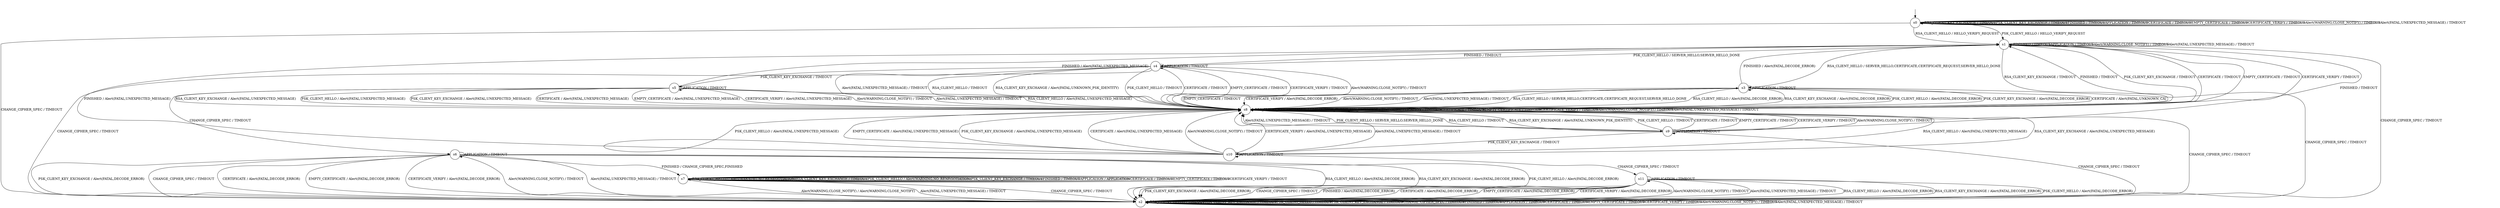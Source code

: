 digraph g {
__start0 [label="" shape="none"];

	s0 [shape="circle" label="s0"];
	s1 [shape="circle" label="s1"];
	s2 [shape="circle" label="s2"];
	s3 [shape="circle" label="s3"];
	s4 [shape="circle" label="s4"];
	s5 [shape="circle" label="s5"];
	s6 [shape="circle" label="s6"];
	s7 [shape="circle" label="s7"];
	s8 [shape="circle" label="s8"];
	s9 [shape="circle" label="s9"];
	s10 [shape="circle" label="s10"];
	s11 [shape="circle" label="s11"];
	s0 -> s1 [label="RSA_CLIENT_HELLO / HELLO_VERIFY_REQUEST"];
	s0 -> s0 [label="RSA_CLIENT_KEY_EXCHANGE / TIMEOUT"];
	s0 -> s1 [label="PSK_CLIENT_HELLO / HELLO_VERIFY_REQUEST"];
	s0 -> s0 [label="PSK_CLIENT_KEY_EXCHANGE / TIMEOUT"];
	s0 -> s2 [label="CHANGE_CIPHER_SPEC / TIMEOUT"];
	s0 -> s0 [label="FINISHED / TIMEOUT"];
	s0 -> s0 [label="APPLICATION / TIMEOUT"];
	s0 -> s0 [label="CERTIFICATE / TIMEOUT"];
	s0 -> s0 [label="EMPTY_CERTIFICATE / TIMEOUT"];
	s0 -> s0 [label="CERTIFICATE_VERIFY / TIMEOUT"];
	s0 -> s0 [label="Alert(WARNING,CLOSE_NOTIFY) / TIMEOUT"];
	s0 -> s0 [label="Alert(FATAL,UNEXPECTED_MESSAGE) / TIMEOUT"];
	s1 -> s3 [label="RSA_CLIENT_HELLO / SERVER_HELLO,CERTIFICATE,CERTIFICATE_REQUEST,SERVER_HELLO_DONE"];
	s1 -> s8 [label="RSA_CLIENT_KEY_EXCHANGE / TIMEOUT"];
	s1 -> s4 [label="PSK_CLIENT_HELLO / SERVER_HELLO,SERVER_HELLO_DONE"];
	s1 -> s8 [label="PSK_CLIENT_KEY_EXCHANGE / TIMEOUT"];
	s1 -> s2 [label="CHANGE_CIPHER_SPEC / TIMEOUT"];
	s1 -> s1 [label="FINISHED / TIMEOUT"];
	s1 -> s1 [label="APPLICATION / TIMEOUT"];
	s1 -> s8 [label="CERTIFICATE / TIMEOUT"];
	s1 -> s8 [label="EMPTY_CERTIFICATE / TIMEOUT"];
	s1 -> s8 [label="CERTIFICATE_VERIFY / TIMEOUT"];
	s1 -> s1 [label="Alert(WARNING,CLOSE_NOTIFY) / TIMEOUT"];
	s1 -> s1 [label="Alert(FATAL,UNEXPECTED_MESSAGE) / TIMEOUT"];
	s2 -> s2 [label="RSA_CLIENT_HELLO / TIMEOUT"];
	s2 -> s2 [label="RSA_CLIENT_KEY_EXCHANGE / TIMEOUT"];
	s2 -> s2 [label="PSK_CLIENT_HELLO / TIMEOUT"];
	s2 -> s2 [label="PSK_CLIENT_KEY_EXCHANGE / TIMEOUT"];
	s2 -> s2 [label="CHANGE_CIPHER_SPEC / TIMEOUT"];
	s2 -> s2 [label="FINISHED / TIMEOUT"];
	s2 -> s2 [label="APPLICATION / TIMEOUT"];
	s2 -> s2 [label="CERTIFICATE / TIMEOUT"];
	s2 -> s2 [label="EMPTY_CERTIFICATE / TIMEOUT"];
	s2 -> s2 [label="CERTIFICATE_VERIFY / TIMEOUT"];
	s2 -> s2 [label="Alert(WARNING,CLOSE_NOTIFY) / TIMEOUT"];
	s2 -> s2 [label="Alert(FATAL,UNEXPECTED_MESSAGE) / TIMEOUT"];
	s3 -> s8 [label="RSA_CLIENT_HELLO / Alert(FATAL,DECODE_ERROR)"];
	s3 -> s8 [label="RSA_CLIENT_KEY_EXCHANGE / Alert(FATAL,DECODE_ERROR)"];
	s3 -> s8 [label="PSK_CLIENT_HELLO / Alert(FATAL,DECODE_ERROR)"];
	s3 -> s8 [label="PSK_CLIENT_KEY_EXCHANGE / Alert(FATAL,DECODE_ERROR)"];
	s3 -> s2 [label="CHANGE_CIPHER_SPEC / TIMEOUT"];
	s3 -> s1 [label="FINISHED / Alert(FATAL,DECODE_ERROR)"];
	s3 -> s3 [label="APPLICATION / TIMEOUT"];
	s3 -> s8 [label="CERTIFICATE / Alert(FATAL,UNKNOWN_CA)"];
	s3 -> s8 [label="EMPTY_CERTIFICATE / TIMEOUT"];
	s3 -> s8 [label="CERTIFICATE_VERIFY / Alert(FATAL,DECODE_ERROR)"];
	s3 -> s8 [label="Alert(WARNING,CLOSE_NOTIFY) / TIMEOUT"];
	s3 -> s8 [label="Alert(FATAL,UNEXPECTED_MESSAGE) / TIMEOUT"];
	s4 -> s8 [label="RSA_CLIENT_HELLO / TIMEOUT"];
	s4 -> s8 [label="RSA_CLIENT_KEY_EXCHANGE / Alert(FATAL,UNKNOWN_PSK_IDENTITY)"];
	s4 -> s8 [label="PSK_CLIENT_HELLO / TIMEOUT"];
	s4 -> s5 [label="PSK_CLIENT_KEY_EXCHANGE / TIMEOUT"];
	s4 -> s2 [label="CHANGE_CIPHER_SPEC / TIMEOUT"];
	s4 -> s1 [label="FINISHED / TIMEOUT"];
	s4 -> s4 [label="APPLICATION / TIMEOUT"];
	s4 -> s8 [label="CERTIFICATE / TIMEOUT"];
	s4 -> s8 [label="EMPTY_CERTIFICATE / TIMEOUT"];
	s4 -> s8 [label="CERTIFICATE_VERIFY / TIMEOUT"];
	s4 -> s8 [label="Alert(WARNING,CLOSE_NOTIFY) / TIMEOUT"];
	s4 -> s8 [label="Alert(FATAL,UNEXPECTED_MESSAGE) / TIMEOUT"];
	s5 -> s8 [label="RSA_CLIENT_HELLO / Alert(FATAL,UNEXPECTED_MESSAGE)"];
	s5 -> s8 [label="RSA_CLIENT_KEY_EXCHANGE / Alert(FATAL,UNEXPECTED_MESSAGE)"];
	s5 -> s8 [label="PSK_CLIENT_HELLO / Alert(FATAL,UNEXPECTED_MESSAGE)"];
	s5 -> s8 [label="PSK_CLIENT_KEY_EXCHANGE / Alert(FATAL,UNEXPECTED_MESSAGE)"];
	s5 -> s6 [label="CHANGE_CIPHER_SPEC / TIMEOUT"];
	s5 -> s1 [label="FINISHED / Alert(FATAL,UNEXPECTED_MESSAGE)"];
	s5 -> s5 [label="APPLICATION / TIMEOUT"];
	s5 -> s8 [label="CERTIFICATE / Alert(FATAL,UNEXPECTED_MESSAGE)"];
	s5 -> s8 [label="EMPTY_CERTIFICATE / Alert(FATAL,UNEXPECTED_MESSAGE)"];
	s5 -> s8 [label="CERTIFICATE_VERIFY / Alert(FATAL,UNEXPECTED_MESSAGE)"];
	s5 -> s8 [label="Alert(WARNING,CLOSE_NOTIFY) / TIMEOUT"];
	s5 -> s8 [label="Alert(FATAL,UNEXPECTED_MESSAGE) / TIMEOUT"];
	s6 -> s2 [label="RSA_CLIENT_HELLO / Alert(FATAL,DECODE_ERROR)"];
	s6 -> s2 [label="RSA_CLIENT_KEY_EXCHANGE / Alert(FATAL,DECODE_ERROR)"];
	s6 -> s2 [label="PSK_CLIENT_HELLO / Alert(FATAL,DECODE_ERROR)"];
	s6 -> s2 [label="PSK_CLIENT_KEY_EXCHANGE / Alert(FATAL,DECODE_ERROR)"];
	s6 -> s2 [label="CHANGE_CIPHER_SPEC / TIMEOUT"];
	s6 -> s7 [label="FINISHED / CHANGE_CIPHER_SPEC,FINISHED"];
	s6 -> s6 [label="APPLICATION / TIMEOUT"];
	s6 -> s2 [label="CERTIFICATE / Alert(FATAL,DECODE_ERROR)"];
	s6 -> s2 [label="EMPTY_CERTIFICATE / Alert(FATAL,DECODE_ERROR)"];
	s6 -> s2 [label="CERTIFICATE_VERIFY / Alert(FATAL,DECODE_ERROR)"];
	s6 -> s2 [label="Alert(WARNING,CLOSE_NOTIFY) / TIMEOUT"];
	s6 -> s2 [label="Alert(FATAL,UNEXPECTED_MESSAGE) / TIMEOUT"];
	s7 -> s7 [label="RSA_CLIENT_HELLO / Alert(WARNING,NO_RENEGOTIATION)"];
	s7 -> s7 [label="RSA_CLIENT_KEY_EXCHANGE / TIMEOUT"];
	s7 -> s7 [label="PSK_CLIENT_HELLO / Alert(WARNING,NO_RENEGOTIATION)"];
	s7 -> s7 [label="PSK_CLIENT_KEY_EXCHANGE / TIMEOUT"];
	s7 -> s2 [label="CHANGE_CIPHER_SPEC / TIMEOUT"];
	s7 -> s7 [label="FINISHED / TIMEOUT"];
	s7 -> s7 [label="APPLICATION / APPLICATION"];
	s7 -> s7 [label="CERTIFICATE / TIMEOUT"];
	s7 -> s7 [label="EMPTY_CERTIFICATE / TIMEOUT"];
	s7 -> s7 [label="CERTIFICATE_VERIFY / TIMEOUT"];
	s7 -> s2 [label="Alert(WARNING,CLOSE_NOTIFY) / Alert(WARNING,CLOSE_NOTIFY)"];
	s7 -> s2 [label="Alert(FATAL,UNEXPECTED_MESSAGE) / TIMEOUT"];
	s8 -> s3 [label="RSA_CLIENT_HELLO / SERVER_HELLO,CERTIFICATE,CERTIFICATE_REQUEST,SERVER_HELLO_DONE"];
	s8 -> s8 [label="RSA_CLIENT_KEY_EXCHANGE / TIMEOUT"];
	s8 -> s9 [label="PSK_CLIENT_HELLO / SERVER_HELLO,SERVER_HELLO_DONE"];
	s8 -> s8 [label="PSK_CLIENT_KEY_EXCHANGE / TIMEOUT"];
	s8 -> s2 [label="CHANGE_CIPHER_SPEC / TIMEOUT"];
	s8 -> s1 [label="FINISHED / TIMEOUT"];
	s8 -> s8 [label="APPLICATION / TIMEOUT"];
	s8 -> s8 [label="CERTIFICATE / TIMEOUT"];
	s8 -> s8 [label="EMPTY_CERTIFICATE / TIMEOUT"];
	s8 -> s8 [label="CERTIFICATE_VERIFY / TIMEOUT"];
	s8 -> s8 [label="Alert(WARNING,CLOSE_NOTIFY) / TIMEOUT"];
	s8 -> s8 [label="Alert(FATAL,UNEXPECTED_MESSAGE) / TIMEOUT"];
	s9 -> s8 [label="RSA_CLIENT_HELLO / TIMEOUT"];
	s9 -> s8 [label="RSA_CLIENT_KEY_EXCHANGE / Alert(FATAL,UNKNOWN_PSK_IDENTITY)"];
	s9 -> s8 [label="PSK_CLIENT_HELLO / TIMEOUT"];
	s9 -> s10 [label="PSK_CLIENT_KEY_EXCHANGE / TIMEOUT"];
	s9 -> s2 [label="CHANGE_CIPHER_SPEC / TIMEOUT"];
	s9 -> s1 [label="FINISHED / TIMEOUT"];
	s9 -> s9 [label="APPLICATION / TIMEOUT"];
	s9 -> s8 [label="CERTIFICATE / TIMEOUT"];
	s9 -> s8 [label="EMPTY_CERTIFICATE / TIMEOUT"];
	s9 -> s8 [label="CERTIFICATE_VERIFY / TIMEOUT"];
	s9 -> s8 [label="Alert(WARNING,CLOSE_NOTIFY) / TIMEOUT"];
	s9 -> s8 [label="Alert(FATAL,UNEXPECTED_MESSAGE) / TIMEOUT"];
	s10 -> s8 [label="RSA_CLIENT_HELLO / Alert(FATAL,UNEXPECTED_MESSAGE)"];
	s10 -> s8 [label="RSA_CLIENT_KEY_EXCHANGE / Alert(FATAL,UNEXPECTED_MESSAGE)"];
	s10 -> s8 [label="PSK_CLIENT_HELLO / Alert(FATAL,UNEXPECTED_MESSAGE)"];
	s10 -> s8 [label="PSK_CLIENT_KEY_EXCHANGE / Alert(FATAL,UNEXPECTED_MESSAGE)"];
	s10 -> s11 [label="CHANGE_CIPHER_SPEC / TIMEOUT"];
	s10 -> s1 [label="FINISHED / Alert(FATAL,UNEXPECTED_MESSAGE)"];
	s10 -> s10 [label="APPLICATION / TIMEOUT"];
	s10 -> s8 [label="CERTIFICATE / Alert(FATAL,UNEXPECTED_MESSAGE)"];
	s10 -> s8 [label="EMPTY_CERTIFICATE / Alert(FATAL,UNEXPECTED_MESSAGE)"];
	s10 -> s8 [label="CERTIFICATE_VERIFY / Alert(FATAL,UNEXPECTED_MESSAGE)"];
	s10 -> s8 [label="Alert(WARNING,CLOSE_NOTIFY) / TIMEOUT"];
	s10 -> s8 [label="Alert(FATAL,UNEXPECTED_MESSAGE) / TIMEOUT"];
	s11 -> s2 [label="RSA_CLIENT_HELLO / Alert(FATAL,DECODE_ERROR)"];
	s11 -> s2 [label="RSA_CLIENT_KEY_EXCHANGE / Alert(FATAL,DECODE_ERROR)"];
	s11 -> s2 [label="PSK_CLIENT_HELLO / Alert(FATAL,DECODE_ERROR)"];
	s11 -> s2 [label="PSK_CLIENT_KEY_EXCHANGE / Alert(FATAL,DECODE_ERROR)"];
	s11 -> s2 [label="CHANGE_CIPHER_SPEC / TIMEOUT"];
	s11 -> s2 [label="FINISHED / Alert(FATAL,DECODE_ERROR)"];
	s11 -> s11 [label="APPLICATION / TIMEOUT"];
	s11 -> s2 [label="CERTIFICATE / Alert(FATAL,DECODE_ERROR)"];
	s11 -> s2 [label="EMPTY_CERTIFICATE / Alert(FATAL,DECODE_ERROR)"];
	s11 -> s2 [label="CERTIFICATE_VERIFY / Alert(FATAL,DECODE_ERROR)"];
	s11 -> s2 [label="Alert(WARNING,CLOSE_NOTIFY) / TIMEOUT"];
	s11 -> s2 [label="Alert(FATAL,UNEXPECTED_MESSAGE) / TIMEOUT"];

__start0 -> s0;
}
